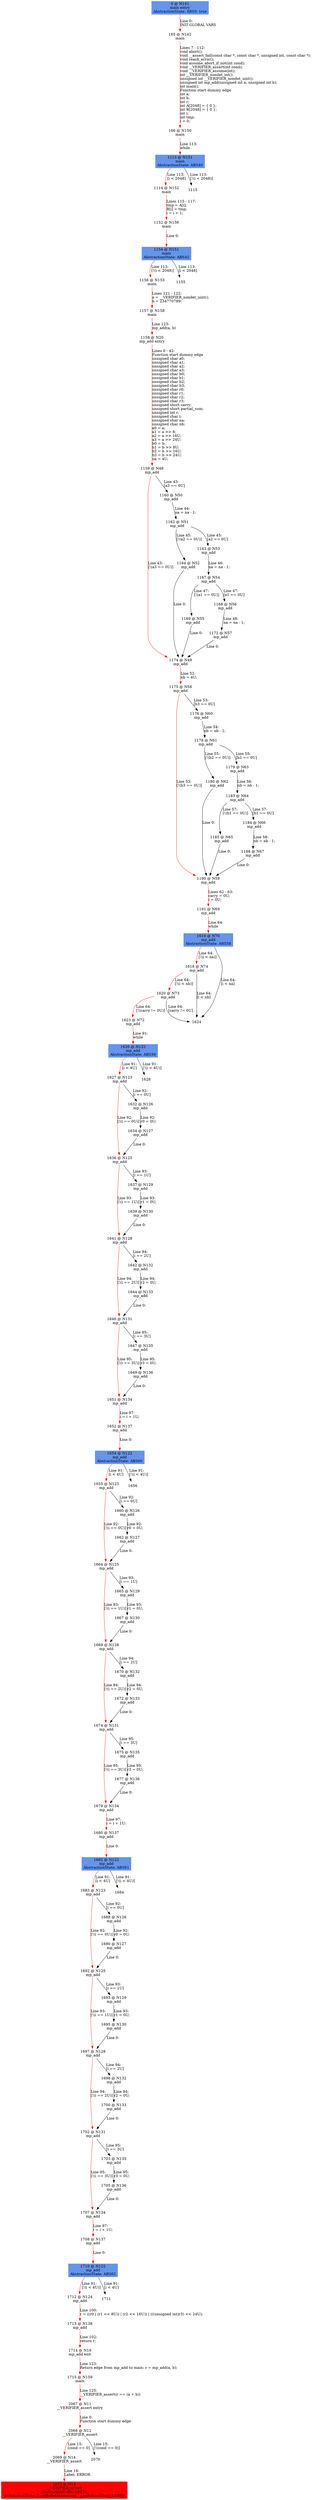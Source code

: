 digraph ARG {
node [style="filled" shape="box" color="white"]
0 [fillcolor="cornflowerblue" label="0 @ N141\nmain entry\nAbstractionState: ABS0: true\n" id="0"]
165 [label="165 @ N162\nmain\n" id="165"]
166 [label="166 @ N150\nmain\n" id="166"]
1113 [fillcolor="cornflowerblue" label="1113 @ N151\nmain\nAbstractionState: ABS40\n" id="1113"]
1114 [label="1114 @ N152\nmain\n" id="1114"]
1152 [label="1152 @ N156\nmain\n" id="1152"]
1154 [fillcolor="cornflowerblue" label="1154 @ N151\nmain\nAbstractionState: ABS42\n" id="1154"]
1156 [label="1156 @ N153\nmain\n" id="1156"]
1157 [label="1157 @ N158\nmain\n" id="1157"]
1158 [label="1158 @ N20\nmp_add entry\n" id="1158"]
1159 [label="1159 @ N48\nmp_add\n" id="1159"]
1174 [label="1174 @ N49\nmp_add\n" id="1174"]
1175 [label="1175 @ N58\nmp_add\n" id="1175"]
1190 [label="1190 @ N59\nmp_add\n" id="1190"]
1191 [label="1191 @ N69\nmp_add\n" id="1191"]
1616 [fillcolor="cornflowerblue" label="1616 @ N70\nmp_add\nAbstractionState: ABS58\n" id="1616"]
1618 [label="1618 @ N74\nmp_add\n" id="1618"]
1620 [label="1620 @ N73\nmp_add\n" id="1620"]
1623 [label="1623 @ N72\nmp_add\n" id="1623"]
1626 [fillcolor="cornflowerblue" label="1626 @ N122\nmp_add\nAbstractionState: ABS59\n" id="1626"]
1627 [label="1627 @ N123\nmp_add\n" id="1627"]
1636 [label="1636 @ N125\nmp_add\n" id="1636"]
1641 [label="1641 @ N128\nmp_add\n" id="1641"]
1646 [label="1646 @ N131\nmp_add\n" id="1646"]
1651 [label="1651 @ N134\nmp_add\n" id="1651"]
1652 [label="1652 @ N137\nmp_add\n" id="1652"]
1654 [fillcolor="cornflowerblue" label="1654 @ N122\nmp_add\nAbstractionState: ABS60\n" id="1654"]
1655 [label="1655 @ N123\nmp_add\n" id="1655"]
1664 [label="1664 @ N125\nmp_add\n" id="1664"]
1669 [label="1669 @ N128\nmp_add\n" id="1669"]
1674 [label="1674 @ N131\nmp_add\n" id="1674"]
1679 [label="1679 @ N134\nmp_add\n" id="1679"]
1680 [label="1680 @ N137\nmp_add\n" id="1680"]
1682 [fillcolor="cornflowerblue" label="1682 @ N122\nmp_add\nAbstractionState: ABS61\n" id="1682"]
1683 [label="1683 @ N123\nmp_add\n" id="1683"]
1692 [label="1692 @ N125\nmp_add\n" id="1692"]
1697 [label="1697 @ N128\nmp_add\n" id="1697"]
1702 [label="1702 @ N131\nmp_add\n" id="1702"]
1707 [label="1707 @ N134\nmp_add\n" id="1707"]
1708 [label="1708 @ N137\nmp_add\n" id="1708"]
1710 [fillcolor="cornflowerblue" label="1710 @ N122\nmp_add\nAbstractionState: ABS62\n" id="1710"]
1712 [label="1712 @ N124\nmp_add\n" id="1712"]
1713 [label="1713 @ N138\nmp_add\n" id="1713"]
1714 [label="1714 @ N19\nmp_add exit\n" id="1714"]
1715 [label="1715 @ N159\nmain\n" id="1715"]
2067 [label="2067 @ N11\n__VERIFIER_assert entry\n" id="2067"]
2068 [label="2068 @ N12\n__VERIFIER_assert\n" id="2068"]
2069 [label="2069 @ N14\n__VERIFIER_assert\n" id="2069"]
2072 [fillcolor="red" label="2072 @ N15\n__VERIFIER_assert\nAbstractionState: ABS74\n AutomatonState: ErrorLabelAutomaton: _predefinedState_ERROR\n" id="2072"]
1703 [label="1703 @ N135\nmp_add\n" id="1703"]
1705 [label="1705 @ N136\nmp_add\n" id="1705"]
1698 [label="1698 @ N132\nmp_add\n" id="1698"]
1700 [label="1700 @ N133\nmp_add\n" id="1700"]
1693 [label="1693 @ N129\nmp_add\n" id="1693"]
1695 [label="1695 @ N130\nmp_add\n" id="1695"]
1688 [label="1688 @ N126\nmp_add\n" id="1688"]
1690 [label="1690 @ N127\nmp_add\n" id="1690"]
1675 [label="1675 @ N135\nmp_add\n" id="1675"]
1677 [label="1677 @ N136\nmp_add\n" id="1677"]
1670 [label="1670 @ N132\nmp_add\n" id="1670"]
1672 [label="1672 @ N133\nmp_add\n" id="1672"]
1665 [label="1665 @ N129\nmp_add\n" id="1665"]
1667 [label="1667 @ N130\nmp_add\n" id="1667"]
1660 [label="1660 @ N126\nmp_add\n" id="1660"]
1662 [label="1662 @ N127\nmp_add\n" id="1662"]
1647 [label="1647 @ N135\nmp_add\n" id="1647"]
1649 [label="1649 @ N136\nmp_add\n" id="1649"]
1642 [label="1642 @ N132\nmp_add\n" id="1642"]
1644 [label="1644 @ N133\nmp_add\n" id="1644"]
1637 [label="1637 @ N129\nmp_add\n" id="1637"]
1639 [label="1639 @ N130\nmp_add\n" id="1639"]
1632 [label="1632 @ N126\nmp_add\n" id="1632"]
1634 [label="1634 @ N127\nmp_add\n" id="1634"]
1176 [label="1176 @ N60\nmp_add\n" id="1176"]
1178 [label="1178 @ N61\nmp_add\n" id="1178"]
1180 [label="1180 @ N62\nmp_add\n" id="1180"]
1179 [label="1179 @ N63\nmp_add\n" id="1179"]
1183 [label="1183 @ N64\nmp_add\n" id="1183"]
1185 [label="1185 @ N65\nmp_add\n" id="1185"]
1184 [label="1184 @ N66\nmp_add\n" id="1184"]
1188 [label="1188 @ N67\nmp_add\n" id="1188"]
1160 [label="1160 @ N50\nmp_add\n" id="1160"]
1162 [label="1162 @ N51\nmp_add\n" id="1162"]
1164 [label="1164 @ N52\nmp_add\n" id="1164"]
1163 [label="1163 @ N53\nmp_add\n" id="1163"]
1167 [label="1167 @ N54\nmp_add\n" id="1167"]
1169 [label="1169 @ N55\nmp_add\n" id="1169"]
1168 [label="1168 @ N56\nmp_add\n" id="1168"]
1172 [label="1172 @ N57\nmp_add\n" id="1172"]
0 -> 165 [color="red" label="Line 0: \lINIT GLOBAL VARS\l" id="0 -> 165"]
165 -> 166 [color="red" label="Lines 7 - 112: \lvoid abort();\lvoid __assert_fail(const char *, const char *, unsigned int, const char *);\lvoid reach_error();\lvoid assume_abort_if_not(int cond);\lvoid __VERIFIER_assert(int cond);\lvoid __VERIFIER_assume(int);\lint __VERIFIER_nondet_int();\lunsigned int __VERIFIER_nondet_uint();\lunsigned int mp_add(unsigned int a, unsigned int b);\lint main();\lFunction start dummy edge\lint a;\lint b;\lint r;\lint A[2048] = { 0 };\lint B[2048] = { 0 };\lint i;\lint tmp;\li = 0;\l" id="165 -> 166"]
166 -> 1113 [color="red" label="Line 113: \lwhile\l" id="166 -> 1113"]
1113 -> 1114 [color="red" label="Line 113: \l[i < 2048]\l" id="1113 -> 1114"]
1113 -> 1115 [label="Line 113: \l[!(i < 2048)]\l" id="1113 -> 1115"]
1114 -> 1152 [color="red" label="Lines 115 - 117: \ltmp = A[i];\lB[i] = tmp;\li = i + 1;\l" id="1114 -> 1152"]
1152 -> 1154 [color="red" label="Line 0: \l\l" id="1152 -> 1154"]
1154 -> 1155 [label="Line 113: \l[i < 2048]\l" id="1154 -> 1155"]
1154 -> 1156 [color="red" label="Line 113: \l[!(i < 2048)]\l" id="1154 -> 1156"]
1156 -> 1157 [color="red" label="Lines 121 - 122: \la = __VERIFIER_nondet_uint();\lb = 234770789;\l" id="1156 -> 1157"]
1157 -> 1158 [color="red" label="Line 123: \lmp_add(a, b)\l" id="1157 -> 1158"]
1158 -> 1159 [color="red" label="Lines 0 - 42: \lFunction start dummy edge\lunsigned char a0;\lunsigned char a1;\lunsigned char a2;\lunsigned char a3;\lunsigned char b0;\lunsigned char b1;\lunsigned char b2;\lunsigned char b3;\lunsigned char r0;\lunsigned char r1;\lunsigned char r2;\lunsigned char r3;\lunsigned short carry;\lunsigned short partial_sum;\lunsigned int r;\lunsigned char i;\lunsigned char na;\lunsigned char nb;\la0 = a;\la1 = a >> 8;\la2 = a >> 16U;\la3 = a >> 24U;\lb0 = b;\lb1 = b >> 8U;\lb2 = b >> 16U;\lb3 = b >> 24U;\lna = 4U;\l" id="1158 -> 1159"]
1159 -> 1160 [label="Line 43: \l[a3 == 0U]\l" id="1159 -> 1160"]
1159 -> 1174 [color="red" label="Line 43: \l[!(a3 == 0U)]\l" id="1159 -> 1174"]
1174 -> 1175 [color="red" label="Line 52: \lnb = 4U;\l" id="1174 -> 1175"]
1175 -> 1176 [label="Line 53: \l[b3 == 0U]\l" id="1175 -> 1176"]
1175 -> 1190 [color="red" label="Line 53: \l[!(b3 == 0U)]\l" id="1175 -> 1190"]
1190 -> 1191 [color="red" label="Lines 62 - 63: \lcarry = 0U;\li = 0U;\l" id="1190 -> 1191"]
1191 -> 1616 [color="red" label="Line 64: \lwhile\l" id="1191 -> 1616"]
1616 -> 1618 [color="red" label="Line 64: \l[!(i < na)]\l" id="1616 -> 1618"]
1616 -> 1624 [label="Line 64: \l[i < na]\l" id="1616 -> 1624"]
1618 -> 1620 [color="red" label="Line 64: \l[!(i < nb)]\l" id="1618 -> 1620"]
1618 -> 1624 [label="Line 64: \l[i < nb]\l" id="1618 -> 1624"]
1620 -> 1623 [color="red" label="Line 64: \l[!(carry != 0U)]\l" id="1620 -> 1623"]
1620 -> 1624 [label="Line 64: \l[carry != 0U]\l" id="1620 -> 1624"]
1623 -> 1626 [color="red" label="Line 91: \lwhile\l" id="1623 -> 1626"]
1626 -> 1627 [color="red" label="Line 91: \l[i < 4U]\l" id="1626 -> 1627"]
1626 -> 1628 [label="Line 91: \l[!(i < 4U)]\l" id="1626 -> 1628"]
1627 -> 1632 [label="Line 92: \l[i == 0U]\l" id="1627 -> 1632"]
1627 -> 1636 [color="red" label="Line 92: \l[!(i == 0U)]\l" id="1627 -> 1636"]
1636 -> 1637 [label="Line 93: \l[i == 1U]\l" id="1636 -> 1637"]
1636 -> 1641 [color="red" label="Line 93: \l[!(i == 1U)]\l" id="1636 -> 1641"]
1641 -> 1642 [label="Line 94: \l[i == 2U]\l" id="1641 -> 1642"]
1641 -> 1646 [color="red" label="Line 94: \l[!(i == 2U)]\l" id="1641 -> 1646"]
1646 -> 1647 [label="Line 95: \l[i == 3U]\l" id="1646 -> 1647"]
1646 -> 1651 [color="red" label="Line 95: \l[!(i == 3U)]\l" id="1646 -> 1651"]
1651 -> 1652 [color="red" label="Line 97: \li = i + 1U;\l" id="1651 -> 1652"]
1652 -> 1654 [color="red" label="Line 0: \l\l" id="1652 -> 1654"]
1654 -> 1655 [color="red" label="Line 91: \l[i < 4U]\l" id="1654 -> 1655"]
1654 -> 1656 [label="Line 91: \l[!(i < 4U)]\l" id="1654 -> 1656"]
1655 -> 1660 [label="Line 92: \l[i == 0U]\l" id="1655 -> 1660"]
1655 -> 1664 [color="red" label="Line 92: \l[!(i == 0U)]\l" id="1655 -> 1664"]
1664 -> 1665 [label="Line 93: \l[i == 1U]\l" id="1664 -> 1665"]
1664 -> 1669 [color="red" label="Line 93: \l[!(i == 1U)]\l" id="1664 -> 1669"]
1669 -> 1670 [label="Line 94: \l[i == 2U]\l" id="1669 -> 1670"]
1669 -> 1674 [color="red" label="Line 94: \l[!(i == 2U)]\l" id="1669 -> 1674"]
1674 -> 1675 [label="Line 95: \l[i == 3U]\l" id="1674 -> 1675"]
1674 -> 1679 [color="red" label="Line 95: \l[!(i == 3U)]\l" id="1674 -> 1679"]
1679 -> 1680 [color="red" label="Line 97: \li = i + 1U;\l" id="1679 -> 1680"]
1680 -> 1682 [color="red" label="Line 0: \l\l" id="1680 -> 1682"]
1682 -> 1683 [color="red" label="Line 91: \l[i < 4U]\l" id="1682 -> 1683"]
1682 -> 1684 [label="Line 91: \l[!(i < 4U)]\l" id="1682 -> 1684"]
1683 -> 1688 [label="Line 92: \l[i == 0U]\l" id="1683 -> 1688"]
1683 -> 1692 [color="red" label="Line 92: \l[!(i == 0U)]\l" id="1683 -> 1692"]
1692 -> 1693 [label="Line 93: \l[i == 1U]\l" id="1692 -> 1693"]
1692 -> 1697 [color="red" label="Line 93: \l[!(i == 1U)]\l" id="1692 -> 1697"]
1697 -> 1698 [label="Line 94: \l[i == 2U]\l" id="1697 -> 1698"]
1697 -> 1702 [color="red" label="Line 94: \l[!(i == 2U)]\l" id="1697 -> 1702"]
1702 -> 1703 [label="Line 95: \l[i == 3U]\l" id="1702 -> 1703"]
1702 -> 1707 [color="red" label="Line 95: \l[!(i == 3U)]\l" id="1702 -> 1707"]
1707 -> 1708 [color="red" label="Line 97: \li = i + 1U;\l" id="1707 -> 1708"]
1708 -> 1710 [color="red" label="Line 0: \l\l" id="1708 -> 1710"]
1710 -> 1711 [label="Line 91: \l[i < 4U]\l" id="1710 -> 1711"]
1710 -> 1712 [color="red" label="Line 91: \l[!(i < 4U)]\l" id="1710 -> 1712"]
1712 -> 1713 [color="red" label="Line 100: \lr = ((r0 | (r1 << 8U)) | (r2 << 16U)) | (((unsigned int)r3) << 24U);\l" id="1712 -> 1713"]
1713 -> 1714 [color="red" label="Line 102: \lreturn r;\l" id="1713 -> 1714"]
1714 -> 1715 [color="red" label="Line 123: \lReturn edge from mp_add to main: r = mp_add(a, b);\l" id="1714 -> 1715"]
1715 -> 2067 [color="red" label="Line 125: \l__VERIFIER_assert(r == (a + b))\l" id="1715 -> 2067"]
2067 -> 2068 [color="red" label="Line 0: \lFunction start dummy edge\l" id="2067 -> 2068"]
2068 -> 2069 [color="red" label="Line 15: \l[cond == 0]\l" id="2068 -> 2069"]
2068 -> 2070 [label="Line 15: \l[!(cond == 0)]\l" id="2068 -> 2070"]
2069 -> 2072 [color="red" label="Line 16: \lLabel: ERROR\l" id="2069 -> 2072"]
1703 -> 1705 [label="Line 95: \lr3 = 0U;\l" id="1703 -> 1705"]
1705 -> 1707 [label="Line 0: \l\l" id="1705 -> 1707"]
1698 -> 1700 [label="Line 94: \lr2 = 0U;\l" id="1698 -> 1700"]
1700 -> 1702 [label="Line 0: \l\l" id="1700 -> 1702"]
1693 -> 1695 [label="Line 93: \lr1 = 0U;\l" id="1693 -> 1695"]
1695 -> 1697 [label="Line 0: \l\l" id="1695 -> 1697"]
1688 -> 1690 [label="Line 92: \lr0 = 0U;\l" id="1688 -> 1690"]
1690 -> 1692 [label="Line 0: \l\l" id="1690 -> 1692"]
1675 -> 1677 [label="Line 95: \lr3 = 0U;\l" id="1675 -> 1677"]
1677 -> 1679 [label="Line 0: \l\l" id="1677 -> 1679"]
1670 -> 1672 [label="Line 94: \lr2 = 0U;\l" id="1670 -> 1672"]
1672 -> 1674 [label="Line 0: \l\l" id="1672 -> 1674"]
1665 -> 1667 [label="Line 93: \lr1 = 0U;\l" id="1665 -> 1667"]
1667 -> 1669 [label="Line 0: \l\l" id="1667 -> 1669"]
1660 -> 1662 [label="Line 92: \lr0 = 0U;\l" id="1660 -> 1662"]
1662 -> 1664 [label="Line 0: \l\l" id="1662 -> 1664"]
1647 -> 1649 [label="Line 95: \lr3 = 0U;\l" id="1647 -> 1649"]
1649 -> 1651 [label="Line 0: \l\l" id="1649 -> 1651"]
1642 -> 1644 [label="Line 94: \lr2 = 0U;\l" id="1642 -> 1644"]
1644 -> 1646 [label="Line 0: \l\l" id="1644 -> 1646"]
1637 -> 1639 [label="Line 93: \lr1 = 0U;\l" id="1637 -> 1639"]
1639 -> 1641 [label="Line 0: \l\l" id="1639 -> 1641"]
1632 -> 1634 [label="Line 92: \lr0 = 0U;\l" id="1632 -> 1634"]
1634 -> 1636 [label="Line 0: \l\l" id="1634 -> 1636"]
1176 -> 1178 [label="Line 54: \lnb = nb - 1;\l" id="1176 -> 1178"]
1178 -> 1179 [label="Line 55: \l[b2 == 0U]\l" id="1178 -> 1179"]
1178 -> 1180 [label="Line 55: \l[!(b2 == 0U)]\l" id="1178 -> 1180"]
1180 -> 1190 [label="Line 0: \l\l" id="1180 -> 1190"]
1179 -> 1183 [label="Line 56: \lnb = nb - 1;\l" id="1179 -> 1183"]
1183 -> 1184 [label="Line 57: \l[b1 == 0U]\l" id="1183 -> 1184"]
1183 -> 1185 [label="Line 57: \l[!(b1 == 0U)]\l" id="1183 -> 1185"]
1185 -> 1190 [label="Line 0: \l\l" id="1185 -> 1190"]
1184 -> 1188 [label="Line 58: \lnb = nb - 1;\l" id="1184 -> 1188"]
1188 -> 1190 [label="Line 0: \l\l" id="1188 -> 1190"]
1160 -> 1162 [label="Line 44: \lna = na - 1;\l" id="1160 -> 1162"]
1162 -> 1163 [label="Line 45: \l[a2 == 0U]\l" id="1162 -> 1163"]
1162 -> 1164 [label="Line 45: \l[!(a2 == 0U)]\l" id="1162 -> 1164"]
1164 -> 1174 [label="Line 0: \l\l" id="1164 -> 1174"]
1163 -> 1167 [label="Line 46: \lna = na - 1;\l" id="1163 -> 1167"]
1167 -> 1168 [label="Line 47: \l[a1 == 0U]\l" id="1167 -> 1168"]
1167 -> 1169 [label="Line 47: \l[!(a1 == 0U)]\l" id="1167 -> 1169"]
1169 -> 1174 [label="Line 0: \l\l" id="1169 -> 1174"]
1168 -> 1172 [label="Line 48: \lna = na - 1;\l" id="1168 -> 1172"]
1172 -> 1174 [label="Line 0: \l\l" id="1172 -> 1174"]
}
